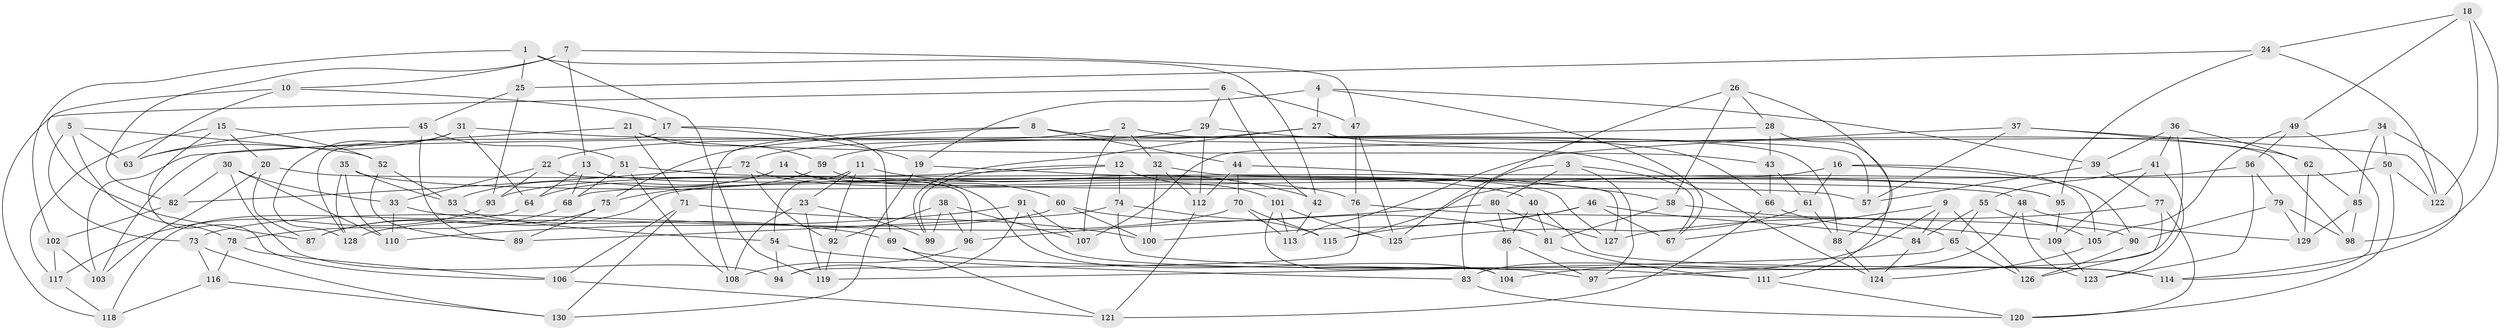 // coarse degree distribution, {4: 0.6813186813186813, 6: 0.23076923076923078, 10: 0.01098901098901099, 7: 0.01098901098901099, 11: 0.01098901098901099, 5: 0.02197802197802198, 9: 0.01098901098901099, 8: 0.01098901098901099, 3: 0.01098901098901099}
// Generated by graph-tools (version 1.1) at 2025/20/03/04/25 18:20:48]
// undirected, 130 vertices, 260 edges
graph export_dot {
graph [start="1"]
  node [color=gray90,style=filled];
  1;
  2;
  3;
  4;
  5;
  6;
  7;
  8;
  9;
  10;
  11;
  12;
  13;
  14;
  15;
  16;
  17;
  18;
  19;
  20;
  21;
  22;
  23;
  24;
  25;
  26;
  27;
  28;
  29;
  30;
  31;
  32;
  33;
  34;
  35;
  36;
  37;
  38;
  39;
  40;
  41;
  42;
  43;
  44;
  45;
  46;
  47;
  48;
  49;
  50;
  51;
  52;
  53;
  54;
  55;
  56;
  57;
  58;
  59;
  60;
  61;
  62;
  63;
  64;
  65;
  66;
  67;
  68;
  69;
  70;
  71;
  72;
  73;
  74;
  75;
  76;
  77;
  78;
  79;
  80;
  81;
  82;
  83;
  84;
  85;
  86;
  87;
  88;
  89;
  90;
  91;
  92;
  93;
  94;
  95;
  96;
  97;
  98;
  99;
  100;
  101;
  102;
  103;
  104;
  105;
  106;
  107;
  108;
  109;
  110;
  111;
  112;
  113;
  114;
  115;
  116;
  117;
  118;
  119;
  120;
  121;
  122;
  123;
  124;
  125;
  126;
  127;
  128;
  129;
  130;
  1 -- 42;
  1 -- 102;
  1 -- 25;
  1 -- 119;
  2 -- 22;
  2 -- 57;
  2 -- 32;
  2 -- 107;
  3 -- 80;
  3 -- 83;
  3 -- 67;
  3 -- 97;
  4 -- 27;
  4 -- 67;
  4 -- 39;
  4 -- 19;
  5 -- 63;
  5 -- 52;
  5 -- 73;
  5 -- 78;
  6 -- 42;
  6 -- 29;
  6 -- 47;
  6 -- 118;
  7 -- 47;
  7 -- 82;
  7 -- 13;
  7 -- 10;
  8 -- 44;
  8 -- 75;
  8 -- 108;
  8 -- 88;
  9 -- 67;
  9 -- 104;
  9 -- 126;
  9 -- 84;
  10 -- 87;
  10 -- 17;
  10 -- 63;
  11 -- 23;
  11 -- 92;
  11 -- 54;
  11 -- 42;
  12 -- 93;
  12 -- 74;
  12 -- 101;
  12 -- 99;
  13 -- 64;
  13 -- 68;
  13 -- 127;
  14 -- 104;
  14 -- 64;
  14 -- 53;
  14 -- 57;
  15 -- 20;
  15 -- 52;
  15 -- 106;
  15 -- 117;
  16 -- 87;
  16 -- 61;
  16 -- 105;
  16 -- 90;
  17 -- 19;
  17 -- 128;
  17 -- 69;
  18 -- 24;
  18 -- 122;
  18 -- 98;
  18 -- 49;
  19 -- 130;
  19 -- 40;
  20 -- 103;
  20 -- 48;
  20 -- 87;
  21 -- 43;
  21 -- 71;
  21 -- 103;
  21 -- 59;
  22 -- 33;
  22 -- 96;
  22 -- 93;
  23 -- 99;
  23 -- 119;
  23 -- 108;
  24 -- 25;
  24 -- 122;
  24 -- 95;
  25 -- 93;
  25 -- 45;
  26 -- 58;
  26 -- 125;
  26 -- 28;
  26 -- 88;
  27 -- 99;
  27 -- 98;
  27 -- 59;
  28 -- 111;
  28 -- 103;
  28 -- 43;
  29 -- 72;
  29 -- 66;
  29 -- 112;
  30 -- 33;
  30 -- 94;
  30 -- 82;
  30 -- 110;
  31 -- 64;
  31 -- 63;
  31 -- 128;
  31 -- 124;
  32 -- 100;
  32 -- 112;
  32 -- 127;
  33 -- 110;
  33 -- 69;
  34 -- 107;
  34 -- 50;
  34 -- 114;
  34 -- 85;
  35 -- 53;
  35 -- 95;
  35 -- 128;
  35 -- 110;
  36 -- 41;
  36 -- 39;
  36 -- 97;
  36 -- 62;
  37 -- 57;
  37 -- 122;
  37 -- 62;
  37 -- 113;
  38 -- 96;
  38 -- 92;
  38 -- 107;
  38 -- 99;
  39 -- 77;
  39 -- 57;
  40 -- 81;
  40 -- 86;
  40 -- 114;
  41 -- 123;
  41 -- 109;
  41 -- 55;
  42 -- 113;
  43 -- 66;
  43 -- 61;
  44 -- 70;
  44 -- 112;
  44 -- 58;
  45 -- 51;
  45 -- 63;
  45 -- 89;
  46 -- 100;
  46 -- 84;
  46 -- 115;
  46 -- 67;
  47 -- 76;
  47 -- 125;
  48 -- 129;
  48 -- 83;
  48 -- 123;
  49 -- 56;
  49 -- 105;
  49 -- 114;
  50 -- 68;
  50 -- 122;
  50 -- 120;
  51 -- 108;
  51 -- 68;
  51 -- 95;
  52 -- 53;
  52 -- 89;
  53 -- 54;
  54 -- 83;
  54 -- 94;
  55 -- 84;
  55 -- 105;
  55 -- 65;
  56 -- 79;
  56 -- 115;
  56 -- 123;
  58 -- 81;
  58 -- 65;
  59 -- 60;
  59 -- 75;
  60 -- 100;
  60 -- 81;
  60 -- 128;
  61 -- 88;
  61 -- 125;
  62 -- 129;
  62 -- 85;
  64 -- 118;
  65 -- 119;
  65 -- 126;
  66 -- 109;
  66 -- 121;
  68 -- 78;
  69 -- 114;
  69 -- 121;
  70 -- 73;
  70 -- 113;
  70 -- 115;
  71 -- 100;
  71 -- 130;
  71 -- 106;
  72 -- 76;
  72 -- 92;
  72 -- 82;
  73 -- 116;
  73 -- 130;
  74 -- 89;
  74 -- 111;
  74 -- 115;
  75 -- 87;
  75 -- 89;
  76 -- 94;
  76 -- 90;
  77 -- 127;
  77 -- 126;
  77 -- 120;
  78 -- 106;
  78 -- 116;
  79 -- 129;
  79 -- 90;
  79 -- 98;
  80 -- 96;
  80 -- 127;
  80 -- 86;
  81 -- 111;
  82 -- 102;
  83 -- 120;
  84 -- 124;
  85 -- 129;
  85 -- 98;
  86 -- 104;
  86 -- 97;
  88 -- 124;
  90 -- 126;
  91 -- 94;
  91 -- 97;
  91 -- 110;
  91 -- 107;
  92 -- 119;
  93 -- 117;
  95 -- 109;
  96 -- 108;
  101 -- 125;
  101 -- 113;
  101 -- 104;
  102 -- 103;
  102 -- 117;
  105 -- 124;
  106 -- 121;
  109 -- 123;
  111 -- 120;
  112 -- 121;
  116 -- 118;
  116 -- 130;
  117 -- 118;
}
